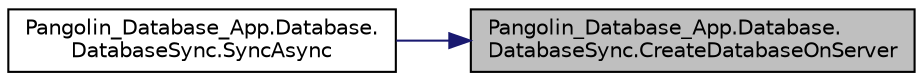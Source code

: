 digraph "Pangolin_Database_App.Database.DatabaseSync.CreateDatabaseOnServer"
{
 // LATEX_PDF_SIZE
  edge [fontname="Helvetica",fontsize="10",labelfontname="Helvetica",labelfontsize="10"];
  node [fontname="Helvetica",fontsize="10",shape=record];
  rankdir="RL";
  Node1 [label="Pangolin_Database_App.Database.\lDatabaseSync.CreateDatabaseOnServer",height=0.2,width=0.4,color="black", fillcolor="grey75", style="filled", fontcolor="black",tooltip="Used for Init"];
  Node1 -> Node2 [dir="back",color="midnightblue",fontsize="10",style="solid",fontname="Helvetica"];
  Node2 [label="Pangolin_Database_App.Database.\lDatabaseSync.SyncAsync",height=0.2,width=0.4,color="black", fillcolor="white", style="filled",URL="$class_pangolin___database___app_1_1_database_1_1_database_sync.html#a35c98de633cf6b2f0ef236a6cacb17a8",tooltip=" "];
}
